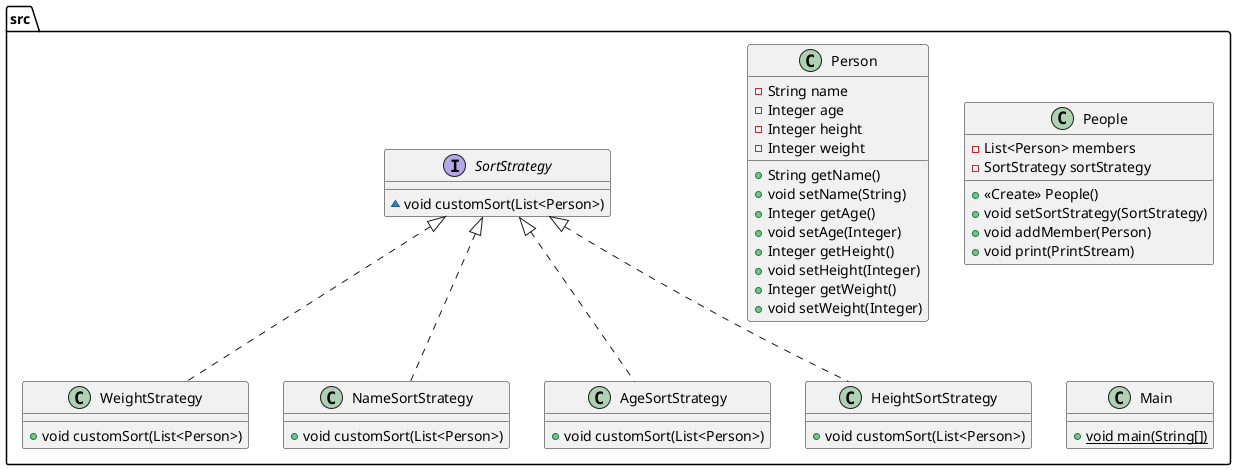 @startuml
class src.Person {
- String name
- Integer age
- Integer height
- Integer weight
+ String getName()
+ void setName(String)
+ Integer getAge()
+ void setAge(Integer)
+ Integer getHeight()
+ void setHeight(Integer)
+ Integer getWeight()
+ void setWeight(Integer)
}
class src.WeightStrategy {
+ void customSort(List<Person>)
}
class src.NameSortStrategy {
+ void customSort(List<Person>)
}
class src.People {
- List<Person> members
- SortStrategy sortStrategy
+ <<Create>> People()
+ void setSortStrategy(SortStrategy)
+ void addMember(Person)
+ void print(PrintStream)
}
class src.AgeSortStrategy {
+ void customSort(List<Person>)
}
interface src.SortStrategy {
~ void customSort(List<Person>)
}
class src.Main {
+ {static} void main(String[])
}
class src.HeightSortStrategy {
+ void customSort(List<Person>)
}

src.SortStrategy <|.. src.WeightStrategy
src.SortStrategy <|.. src.NameSortStrategy
src.SortStrategy <|.. src.AgeSortStrategy
src.SortStrategy <|.. src.HeightSortStrategy
@enduml
